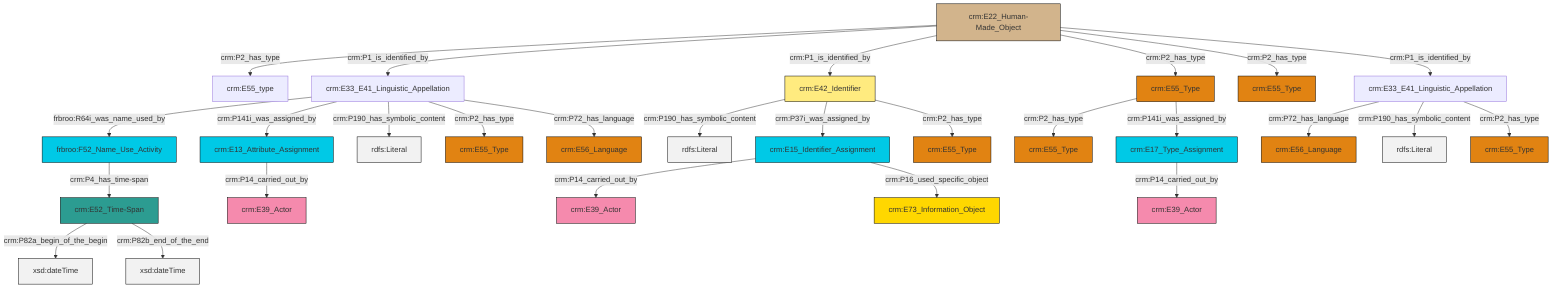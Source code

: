 graph TD
classDef Literal fill:#f2f2f2,stroke:#000000;
classDef CRM_Entity fill:#FFFFFF,stroke:#000000;
classDef Temporal_Entity fill:#00C9E6, stroke:#000000;
classDef Type fill:#E18312, stroke:#000000;
classDef Time-Span fill:#2C9C91, stroke:#000000;
classDef Appellation fill:#FFEB7F, stroke:#000000;
classDef Place fill:#008836, stroke:#000000;
classDef Persistent_Item fill:#B266B2, stroke:#000000;
classDef Conceptual_Object fill:#FFD700, stroke:#000000;
classDef Physical_Thing fill:#D2B48C, stroke:#000000;
classDef Actor fill:#f58aad, stroke:#000000;
classDef PC_Classes fill:#4ce600, stroke:#000000;
classDef Multi fill:#cccccc,stroke:#000000;

6["frbroo:F52_Name_Use_Activity"]:::Temporal_Entity -->|crm:P4_has_time-span| 7["crm:E52_Time-Span"]:::Time-Span
4["crm:E33_E41_Linguistic_Appellation"]:::Default -->|crm:P72_has_language| 10["crm:E56_Language"]:::Type
13["crm:E15_Identifier_Assignment"]:::Temporal_Entity -->|crm:P14_carried_out_by| 14["crm:E39_Actor"]:::Actor
15["crm:E22_Human-Made_Object"]:::Physical_Thing -->|crm:P2_has_type| 16["crm:E55_type"]:::Default
22["crm:E42_Identifier"]:::Appellation -->|crm:P190_has_symbolic_content| 23[rdfs:Literal]:::Literal
13["crm:E15_Identifier_Assignment"]:::Temporal_Entity -->|crm:P16_used_specific_object| 17["crm:E73_Information_Object"]:::Conceptual_Object
22["crm:E42_Identifier"]:::Appellation -->|crm:P37i_was_assigned_by| 13["crm:E15_Identifier_Assignment"]:::Temporal_Entity
7["crm:E52_Time-Span"]:::Time-Span -->|crm:P82a_begin_of_the_begin| 29[xsd:dateTime]:::Literal
19["crm:E17_Type_Assignment"]:::Temporal_Entity -->|crm:P14_carried_out_by| 26["crm:E39_Actor"]:::Actor
7["crm:E52_Time-Span"]:::Time-Span -->|crm:P82b_end_of_the_end| 31[xsd:dateTime]:::Literal
32["crm:E55_Type"]:::Type -->|crm:P2_has_type| 8["crm:E55_Type"]:::Type
4["crm:E33_E41_Linguistic_Appellation"]:::Default -->|crm:P190_has_symbolic_content| 33[rdfs:Literal]:::Literal
15["crm:E22_Human-Made_Object"]:::Physical_Thing -->|crm:P1_is_identified_by| 24["crm:E33_E41_Linguistic_Appellation"]:::Default
15["crm:E22_Human-Made_Object"]:::Physical_Thing -->|crm:P1_is_identified_by| 22["crm:E42_Identifier"]:::Appellation
24["crm:E33_E41_Linguistic_Appellation"]:::Default -->|frbroo:R64i_was_name_used_by| 6["frbroo:F52_Name_Use_Activity"]:::Temporal_Entity
15["crm:E22_Human-Made_Object"]:::Physical_Thing -->|crm:P2_has_type| 32["crm:E55_Type"]:::Type
24["crm:E33_E41_Linguistic_Appellation"]:::Default -->|crm:P141i_was_assigned_by| 37["crm:E13_Attribute_Assignment"]:::Temporal_Entity
32["crm:E55_Type"]:::Type -->|crm:P141i_was_assigned_by| 19["crm:E17_Type_Assignment"]:::Temporal_Entity
37["crm:E13_Attribute_Assignment"]:::Temporal_Entity -->|crm:P14_carried_out_by| 40["crm:E39_Actor"]:::Actor
4["crm:E33_E41_Linguistic_Appellation"]:::Default -->|crm:P2_has_type| 2["crm:E55_Type"]:::Type
24["crm:E33_E41_Linguistic_Appellation"]:::Default -->|crm:P190_has_symbolic_content| 46[rdfs:Literal]:::Literal
15["crm:E22_Human-Made_Object"]:::Physical_Thing -->|crm:P2_has_type| 47["crm:E55_Type"]:::Type
15["crm:E22_Human-Made_Object"]:::Physical_Thing -->|crm:P1_is_identified_by| 4["crm:E33_E41_Linguistic_Appellation"]:::Default
24["crm:E33_E41_Linguistic_Appellation"]:::Default -->|crm:P2_has_type| 11["crm:E55_Type"]:::Type
22["crm:E42_Identifier"]:::Appellation -->|crm:P2_has_type| 34["crm:E55_Type"]:::Type
24["crm:E33_E41_Linguistic_Appellation"]:::Default -->|crm:P72_has_language| 0["crm:E56_Language"]:::Type